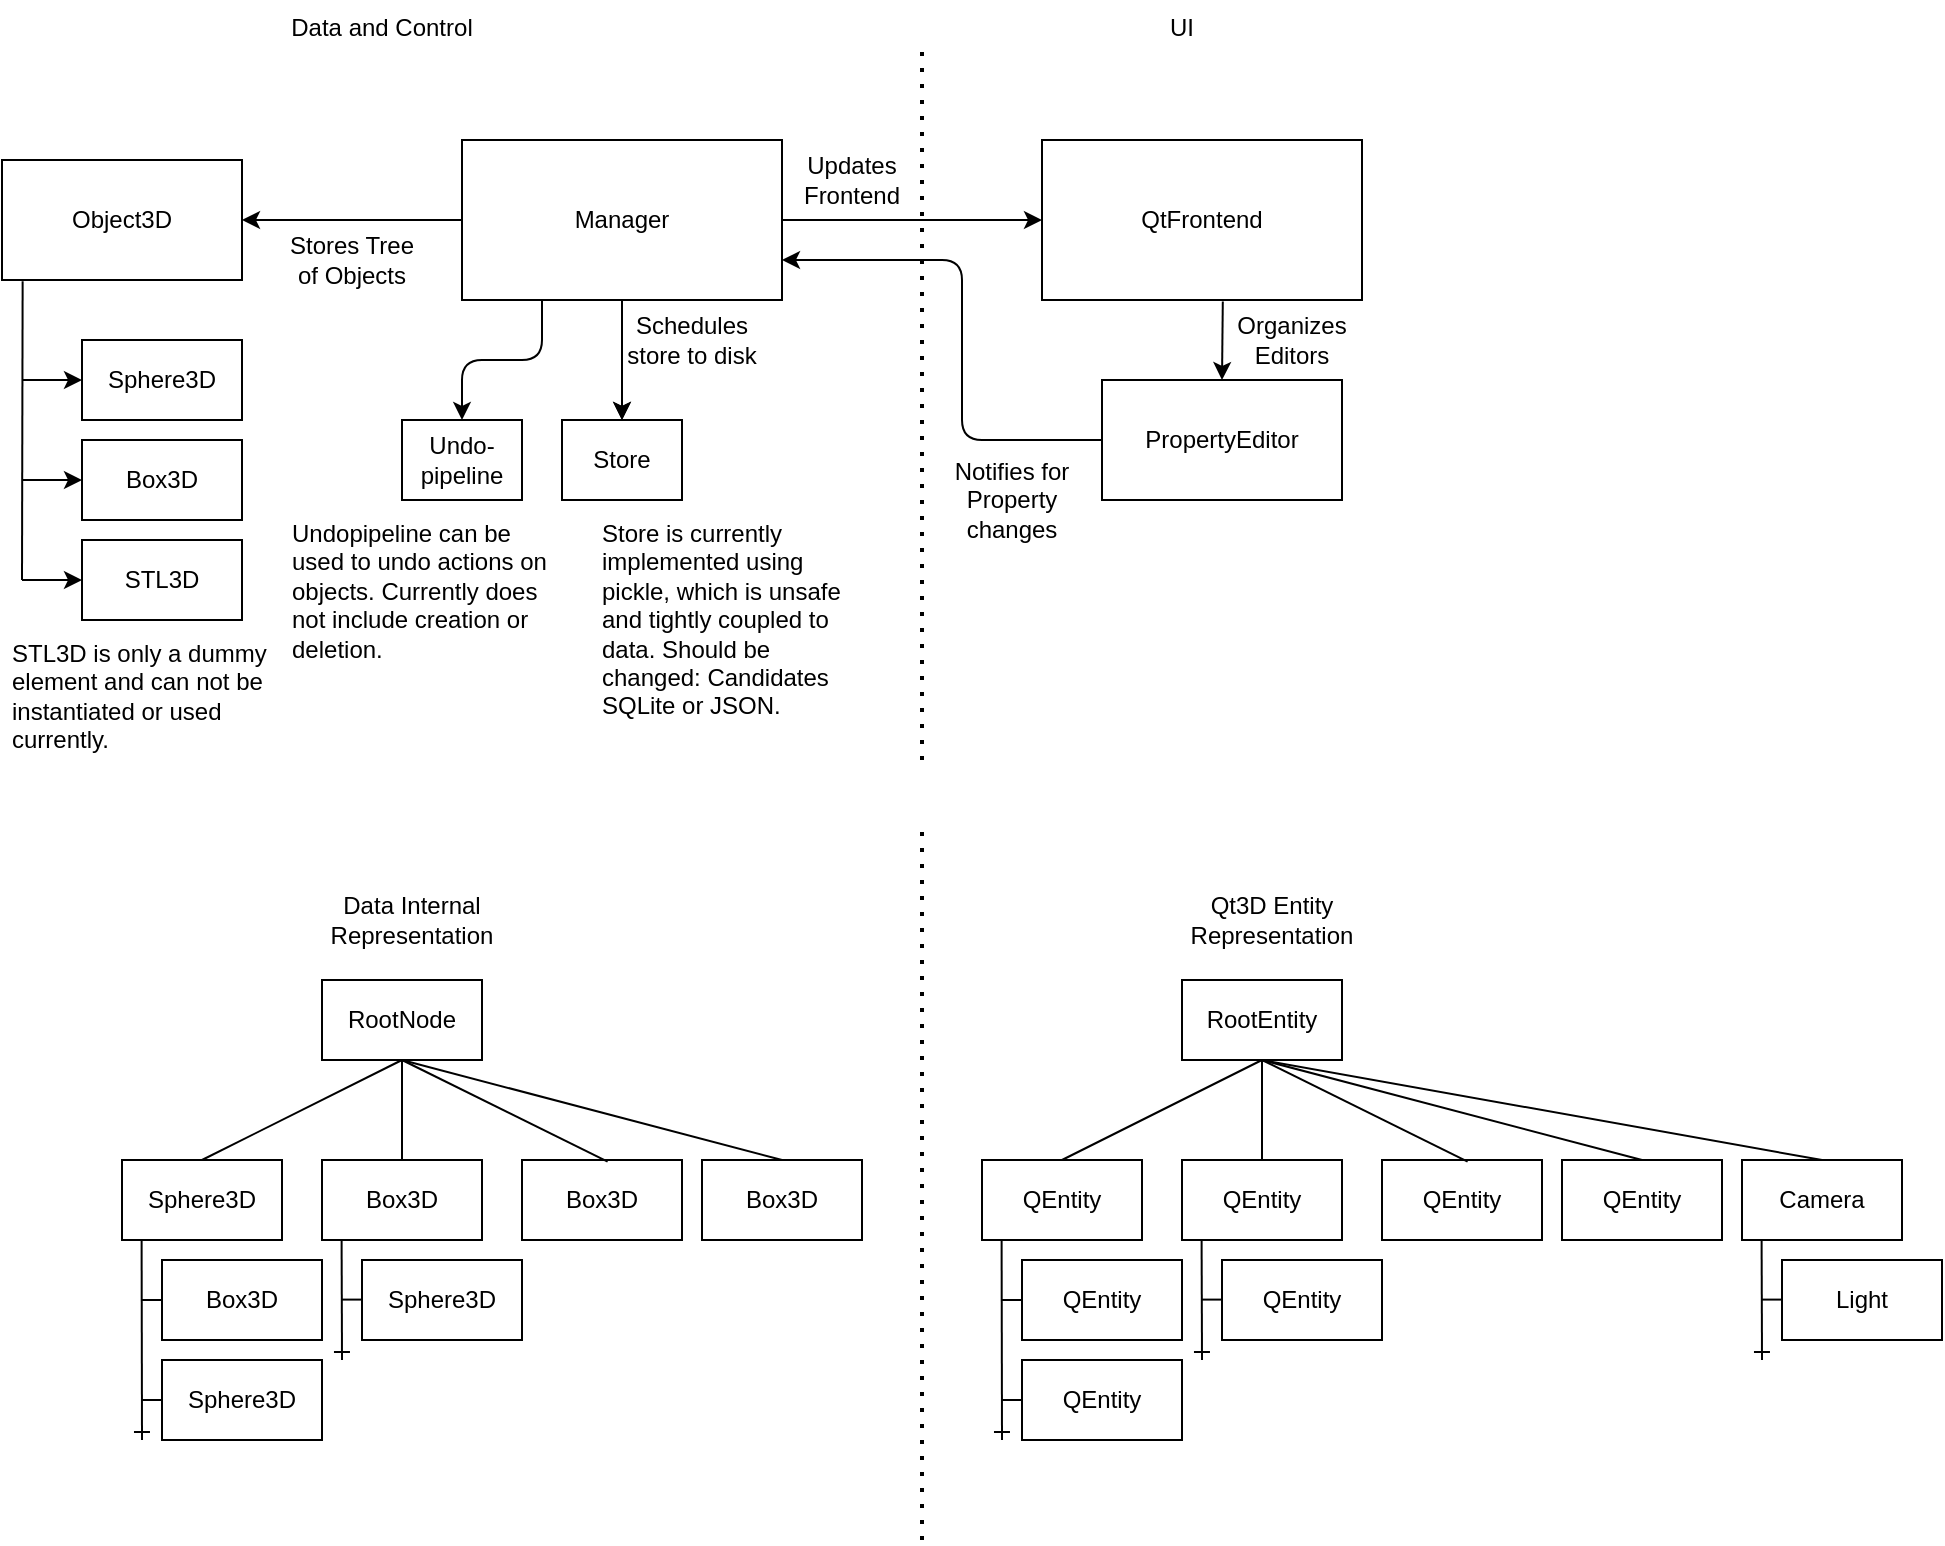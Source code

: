 <mxfile version="14.7.7" type="device"><diagram id="R2lEEEUBdFMjLlhIrx00" name="Page-1"><mxGraphModel dx="1220" dy="1111" grid="1" gridSize="10" guides="1" tooltips="1" connect="1" arrows="1" fold="1" page="1" pageScale="1" pageWidth="850" pageHeight="1100" math="0" shadow="0" extFonts="Permanent Marker^https://fonts.googleapis.com/css?family=Permanent+Marker"><root><mxCell id="0"/><mxCell id="1" parent="0"/><mxCell id="tym41S7zD6y52oOC0a4Q-1" value="Manager" style="rounded=0;whiteSpace=wrap;html=1;" vertex="1" parent="1"><mxGeometry x="290" y="90" width="160" height="80" as="geometry"/></mxCell><mxCell id="tym41S7zD6y52oOC0a4Q-3" value="UI" style="text;strokeColor=none;fillColor=none;align=center;verticalAlign=top;spacingLeft=4;spacingRight=4;overflow=hidden;rotatable=0;points=[[0,0.5],[1,0.5]];portConstraint=eastwest;" vertex="1" parent="1"><mxGeometry x="620" y="20" width="60" height="26" as="geometry"/></mxCell><mxCell id="tym41S7zD6y52oOC0a4Q-4" value="Data and Control" style="text;strokeColor=none;fillColor=none;align=center;verticalAlign=top;spacingLeft=4;spacingRight=4;overflow=hidden;rotatable=0;points=[[0,0.5],[1,0.5]];portConstraint=eastwest;" vertex="1" parent="1"><mxGeometry x="170" y="20" width="160" height="26" as="geometry"/></mxCell><mxCell id="tym41S7zD6y52oOC0a4Q-5" value="Object3D" style="rounded=0;whiteSpace=wrap;html=1;align=center;" vertex="1" parent="1"><mxGeometry x="60" y="100" width="120" height="60" as="geometry"/></mxCell><mxCell id="tym41S7zD6y52oOC0a4Q-6" value="Sphere3D" style="rounded=0;whiteSpace=wrap;html=1;align=center;" vertex="1" parent="1"><mxGeometry x="100" y="190" width="80" height="40" as="geometry"/></mxCell><mxCell id="tym41S7zD6y52oOC0a4Q-7" value="Box3D" style="rounded=0;whiteSpace=wrap;html=1;align=center;" vertex="1" parent="1"><mxGeometry x="100" y="240" width="80" height="40" as="geometry"/></mxCell><mxCell id="tym41S7zD6y52oOC0a4Q-8" value="STL3D" style="rounded=0;whiteSpace=wrap;html=1;align=center;" vertex="1" parent="1"><mxGeometry x="100" y="290" width="80" height="40" as="geometry"/></mxCell><mxCell id="tym41S7zD6y52oOC0a4Q-11" value="" style="endArrow=classic;html=1;" edge="1" parent="1"><mxGeometry width="50" height="50" relative="1" as="geometry"><mxPoint x="70" y="260" as="sourcePoint"/><mxPoint x="100" y="260" as="targetPoint"/></mxGeometry></mxCell><mxCell id="tym41S7zD6y52oOC0a4Q-12" value="" style="endArrow=none;html=1;entryX=0.086;entryY=1.011;entryDx=0;entryDy=0;entryPerimeter=0;" edge="1" parent="1" target="tym41S7zD6y52oOC0a4Q-5"><mxGeometry width="50" height="50" relative="1" as="geometry"><mxPoint x="70" y="310" as="sourcePoint"/><mxPoint x="250" y="250" as="targetPoint"/></mxGeometry></mxCell><mxCell id="tym41S7zD6y52oOC0a4Q-14" value="" style="endArrow=classic;html=1;" edge="1" parent="1"><mxGeometry width="50" height="50" relative="1" as="geometry"><mxPoint x="70" y="310" as="sourcePoint"/><mxPoint x="100" y="310" as="targetPoint"/></mxGeometry></mxCell><mxCell id="tym41S7zD6y52oOC0a4Q-15" value="" style="endArrow=classic;html=1;" edge="1" parent="1"><mxGeometry width="50" height="50" relative="1" as="geometry"><mxPoint x="70" y="210" as="sourcePoint"/><mxPoint x="100" y="210" as="targetPoint"/></mxGeometry></mxCell><mxCell id="tym41S7zD6y52oOC0a4Q-17" value="QtFrontend" style="rounded=0;whiteSpace=wrap;html=1;" vertex="1" parent="1"><mxGeometry x="580" y="90" width="160" height="80" as="geometry"/></mxCell><mxCell id="tym41S7zD6y52oOC0a4Q-18" value="PropertyEditor" style="rounded=0;whiteSpace=wrap;html=1;align=center;" vertex="1" parent="1"><mxGeometry x="610" y="210" width="120" height="60" as="geometry"/></mxCell><mxCell id="tym41S7zD6y52oOC0a4Q-20" value="" style="endArrow=classic;html=1;exitX=0;exitY=0.5;exitDx=0;exitDy=0;entryX=1;entryY=0.5;entryDx=0;entryDy=0;" edge="1" parent="1" source="tym41S7zD6y52oOC0a4Q-1" target="tym41S7zD6y52oOC0a4Q-5"><mxGeometry width="50" height="50" relative="1" as="geometry"><mxPoint x="230" y="230" as="sourcePoint"/><mxPoint x="280" y="180" as="targetPoint"/></mxGeometry></mxCell><mxCell id="tym41S7zD6y52oOC0a4Q-21" value="Stores Tree of Objects" style="text;html=1;strokeColor=none;fillColor=none;align=center;verticalAlign=middle;whiteSpace=wrap;rounded=0;" vertex="1" parent="1"><mxGeometry x="200" y="140" width="70" height="20" as="geometry"/></mxCell><mxCell id="tym41S7zD6y52oOC0a4Q-22" value="" style="endArrow=classic;html=1;exitX=0;exitY=0.5;exitDx=0;exitDy=0;entryX=1;entryY=0.75;entryDx=0;entryDy=0;" edge="1" parent="1" source="tym41S7zD6y52oOC0a4Q-18" target="tym41S7zD6y52oOC0a4Q-1"><mxGeometry width="50" height="50" relative="1" as="geometry"><mxPoint x="400" y="270" as="sourcePoint"/><mxPoint x="450" y="220" as="targetPoint"/><Array as="points"><mxPoint x="540" y="240"/><mxPoint x="540" y="150"/></Array></mxGeometry></mxCell><mxCell id="tym41S7zD6y52oOC0a4Q-23" value="Notifies for Property changes" style="text;html=1;strokeColor=none;fillColor=none;align=center;verticalAlign=middle;whiteSpace=wrap;rounded=0;" vertex="1" parent="1"><mxGeometry x="530" y="260" width="70" height="20" as="geometry"/></mxCell><mxCell id="tym41S7zD6y52oOC0a4Q-24" value="" style="endArrow=classic;html=1;entryX=0;entryY=0.5;entryDx=0;entryDy=0;exitX=1;exitY=0.5;exitDx=0;exitDy=0;" edge="1" parent="1" source="tym41S7zD6y52oOC0a4Q-1" target="tym41S7zD6y52oOC0a4Q-17"><mxGeometry width="50" height="50" relative="1" as="geometry"><mxPoint x="400" y="270" as="sourcePoint"/><mxPoint x="450" y="220" as="targetPoint"/></mxGeometry></mxCell><mxCell id="tym41S7zD6y52oOC0a4Q-25" value="Updates Frontend" style="text;html=1;strokeColor=none;fillColor=none;align=center;verticalAlign=middle;whiteSpace=wrap;rounded=0;" vertex="1" parent="1"><mxGeometry x="450" y="100" width="70" height="20" as="geometry"/></mxCell><mxCell id="tym41S7zD6y52oOC0a4Q-27" value="Store" style="rounded=0;whiteSpace=wrap;html=1;align=center;" vertex="1" parent="1"><mxGeometry x="340" y="230" width="60" height="40" as="geometry"/></mxCell><mxCell id="tym41S7zD6y52oOC0a4Q-28" value="" style="endArrow=classic;html=1;exitX=0.5;exitY=1;exitDx=0;exitDy=0;entryX=0.5;entryY=0;entryDx=0;entryDy=0;" edge="1" parent="1" source="tym41S7zD6y52oOC0a4Q-1" target="tym41S7zD6y52oOC0a4Q-27"><mxGeometry width="50" height="50" relative="1" as="geometry"><mxPoint x="400" y="270" as="sourcePoint"/><mxPoint x="450" y="220" as="targetPoint"/></mxGeometry></mxCell><mxCell id="tym41S7zD6y52oOC0a4Q-30" value="Schedules store to disk" style="text;html=1;strokeColor=none;fillColor=none;align=center;verticalAlign=middle;whiteSpace=wrap;rounded=0;" vertex="1" parent="1"><mxGeometry x="370" y="180" width="70" height="20" as="geometry"/></mxCell><mxCell id="tym41S7zD6y52oOC0a4Q-31" value="Store is currently implemented using pickle, which is unsafe and tightly coupled to data. Should be changed: Candidates SQLite or JSON." style="text;html=1;strokeColor=none;fillColor=none;spacing=5;spacingTop=-20;whiteSpace=wrap;overflow=hidden;rounded=0;align=left;" vertex="1" parent="1"><mxGeometry x="355" y="290" width="140" height="100" as="geometry"/></mxCell><mxCell id="tym41S7zD6y52oOC0a4Q-32" value="" style="endArrow=none;dashed=1;html=1;dashPattern=1 3;strokeWidth=2;" edge="1" parent="1"><mxGeometry width="50" height="50" relative="1" as="geometry"><mxPoint x="520" y="400" as="sourcePoint"/><mxPoint x="520" y="40" as="targetPoint"/></mxGeometry></mxCell><mxCell id="tym41S7zD6y52oOC0a4Q-33" value="" style="endArrow=classic;html=1;entryX=0.5;entryY=0;entryDx=0;entryDy=0;exitX=0.565;exitY=1.009;exitDx=0;exitDy=0;exitPerimeter=0;" edge="1" parent="1" source="tym41S7zD6y52oOC0a4Q-17" target="tym41S7zD6y52oOC0a4Q-18"><mxGeometry width="50" height="50" relative="1" as="geometry"><mxPoint x="470" y="160" as="sourcePoint"/><mxPoint x="520" y="110" as="targetPoint"/></mxGeometry></mxCell><mxCell id="tym41S7zD6y52oOC0a4Q-34" value="Organizes Editors" style="text;html=1;strokeColor=none;fillColor=none;align=center;verticalAlign=middle;whiteSpace=wrap;rounded=0;" vertex="1" parent="1"><mxGeometry x="670" y="180" width="70" height="20" as="geometry"/></mxCell><mxCell id="tym41S7zD6y52oOC0a4Q-35" value="&lt;font style=&quot;font-size: 12px&quot;&gt;Undo-pipeline&lt;/font&gt;" style="rounded=0;whiteSpace=wrap;html=1;align=center;" vertex="1" parent="1"><mxGeometry x="260" y="230" width="60" height="40" as="geometry"/></mxCell><mxCell id="tym41S7zD6y52oOC0a4Q-36" value="" style="endArrow=classic;html=1;exitX=0.5;exitY=1;exitDx=0;exitDy=0;entryX=0.5;entryY=0;entryDx=0;entryDy=0;" edge="1" parent="1" source="tym41S7zD6y52oOC0a4Q-1" target="tym41S7zD6y52oOC0a4Q-27"><mxGeometry width="50" height="50" relative="1" as="geometry"><mxPoint x="370" y="170" as="sourcePoint"/><mxPoint x="370" y="230" as="targetPoint"/><Array as="points"><mxPoint x="370" y="220"/></Array></mxGeometry></mxCell><mxCell id="tym41S7zD6y52oOC0a4Q-37" value="" style="endArrow=classic;html=1;exitX=0.25;exitY=1;exitDx=0;exitDy=0;entryX=0.5;entryY=0;entryDx=0;entryDy=0;startArrow=none;startFill=0;" edge="1" parent="1" source="tym41S7zD6y52oOC0a4Q-1" target="tym41S7zD6y52oOC0a4Q-35"><mxGeometry width="50" height="50" relative="1" as="geometry"><mxPoint x="380" y="180" as="sourcePoint"/><mxPoint x="380" y="240" as="targetPoint"/><Array as="points"><mxPoint x="330" y="200"/><mxPoint x="290" y="200"/></Array></mxGeometry></mxCell><mxCell id="tym41S7zD6y52oOC0a4Q-38" value="Undopipeline can be used to undo actions on objects. Currently does not include creation or deletion." style="text;html=1;strokeColor=none;fillColor=none;spacing=5;spacingTop=-20;whiteSpace=wrap;overflow=hidden;rounded=0;align=left;" vertex="1" parent="1"><mxGeometry x="200" y="290" width="140" height="100" as="geometry"/></mxCell><mxCell id="tym41S7zD6y52oOC0a4Q-39" value="STL3D is only a dummy element and can not be instantiated or used currently." style="text;html=1;strokeColor=none;fillColor=none;spacing=5;spacingTop=-20;whiteSpace=wrap;overflow=hidden;rounded=0;align=left;" vertex="1" parent="1"><mxGeometry x="60" y="350" width="140" height="100" as="geometry"/></mxCell><mxCell id="tym41S7zD6y52oOC0a4Q-40" value="Sphere3D" style="rounded=0;whiteSpace=wrap;html=1;align=center;" vertex="1" parent="1"><mxGeometry x="120" y="600" width="80" height="40" as="geometry"/></mxCell><mxCell id="tym41S7zD6y52oOC0a4Q-41" value="Box3D" style="rounded=0;whiteSpace=wrap;html=1;align=center;" vertex="1" parent="1"><mxGeometry x="220" y="600" width="80" height="40" as="geometry"/></mxCell><mxCell id="tym41S7zD6y52oOC0a4Q-43" value="RootNode" style="rounded=0;whiteSpace=wrap;html=1;align=center;" vertex="1" parent="1"><mxGeometry x="220" y="510" width="80" height="40" as="geometry"/></mxCell><mxCell id="tym41S7zD6y52oOC0a4Q-44" value="Box3D" style="rounded=0;whiteSpace=wrap;html=1;align=center;" vertex="1" parent="1"><mxGeometry x="320" y="600" width="80" height="40" as="geometry"/></mxCell><mxCell id="tym41S7zD6y52oOC0a4Q-45" value="Box3D" style="rounded=0;whiteSpace=wrap;html=1;align=center;" vertex="1" parent="1"><mxGeometry x="410" y="600" width="80" height="40" as="geometry"/></mxCell><mxCell id="tym41S7zD6y52oOC0a4Q-46" value="Box3D" style="rounded=0;whiteSpace=wrap;html=1;align=center;" vertex="1" parent="1"><mxGeometry x="140" y="650" width="80" height="40" as="geometry"/></mxCell><mxCell id="tym41S7zD6y52oOC0a4Q-47" value="Sphere3D" style="rounded=0;whiteSpace=wrap;html=1;align=center;" vertex="1" parent="1"><mxGeometry x="140" y="700" width="80" height="40" as="geometry"/></mxCell><mxCell id="tym41S7zD6y52oOC0a4Q-48" value="Sphere3D" style="rounded=0;whiteSpace=wrap;html=1;align=center;" vertex="1" parent="1"><mxGeometry x="240" y="650" width="80" height="40" as="geometry"/></mxCell><mxCell id="tym41S7zD6y52oOC0a4Q-49" value="" style="endArrow=none;html=1;entryX=0.5;entryY=1;entryDx=0;entryDy=0;exitX=0.5;exitY=0;exitDx=0;exitDy=0;" edge="1" parent="1" source="tym41S7zD6y52oOC0a4Q-40" target="tym41S7zD6y52oOC0a4Q-43"><mxGeometry width="50" height="50" relative="1" as="geometry"><mxPoint x="130" y="590" as="sourcePoint"/><mxPoint x="180" y="540" as="targetPoint"/></mxGeometry></mxCell><mxCell id="tym41S7zD6y52oOC0a4Q-50" value="" style="endArrow=none;html=1;entryX=0.5;entryY=1;entryDx=0;entryDy=0;exitX=0.5;exitY=0;exitDx=0;exitDy=0;" edge="1" parent="1" source="tym41S7zD6y52oOC0a4Q-41" target="tym41S7zD6y52oOC0a4Q-43"><mxGeometry width="50" height="50" relative="1" as="geometry"><mxPoint x="170" y="610" as="sourcePoint"/><mxPoint x="270" y="560" as="targetPoint"/></mxGeometry></mxCell><mxCell id="tym41S7zD6y52oOC0a4Q-51" value="" style="endArrow=none;html=1;entryX=0.5;entryY=1;entryDx=0;entryDy=0;exitX=0.535;exitY=0.02;exitDx=0;exitDy=0;exitPerimeter=0;" edge="1" parent="1" source="tym41S7zD6y52oOC0a4Q-44" target="tym41S7zD6y52oOC0a4Q-43"><mxGeometry width="50" height="50" relative="1" as="geometry"><mxPoint x="180" y="620" as="sourcePoint"/><mxPoint x="280" y="570" as="targetPoint"/></mxGeometry></mxCell><mxCell id="tym41S7zD6y52oOC0a4Q-52" value="" style="endArrow=none;html=1;entryX=0.5;entryY=1;entryDx=0;entryDy=0;exitX=0.5;exitY=0;exitDx=0;exitDy=0;" edge="1" parent="1" source="tym41S7zD6y52oOC0a4Q-45" target="tym41S7zD6y52oOC0a4Q-43"><mxGeometry width="50" height="50" relative="1" as="geometry"><mxPoint x="190" y="630" as="sourcePoint"/><mxPoint x="290" y="580" as="targetPoint"/></mxGeometry></mxCell><mxCell id="tym41S7zD6y52oOC0a4Q-53" value="" style="endArrow=none;html=1;entryX=0.135;entryY=0.98;entryDx=0;entryDy=0;entryPerimeter=0;sourcePerimeterSpacing=0;targetPerimeterSpacing=0;endSize=6;startSize=6;endFill=0;startArrow=ERone;startFill=0;" edge="1" parent="1"><mxGeometry width="50" height="50" relative="1" as="geometry"><mxPoint x="130" y="740" as="sourcePoint"/><mxPoint x="129.8" y="640.2" as="targetPoint"/></mxGeometry></mxCell><mxCell id="tym41S7zD6y52oOC0a4Q-54" value="" style="endArrow=none;html=1;exitX=0;exitY=0.5;exitDx=0;exitDy=0;" edge="1" parent="1" source="tym41S7zD6y52oOC0a4Q-46"><mxGeometry width="50" height="50" relative="1" as="geometry"><mxPoint x="141" y="740" as="sourcePoint"/><mxPoint x="130" y="670" as="targetPoint"/><Array as="points"><mxPoint x="140" y="670"/></Array></mxGeometry></mxCell><mxCell id="tym41S7zD6y52oOC0a4Q-55" value="" style="endArrow=none;html=1;entryX=0;entryY=0.5;entryDx=0;entryDy=0;" edge="1" parent="1" target="tym41S7zD6y52oOC0a4Q-47"><mxGeometry width="50" height="50" relative="1" as="geometry"><mxPoint x="130" y="720" as="sourcePoint"/><mxPoint x="150.8" y="659.2" as="targetPoint"/></mxGeometry></mxCell><mxCell id="tym41S7zD6y52oOC0a4Q-57" value="" style="endArrow=none;html=1;entryX=0.135;entryY=0.98;entryDx=0;entryDy=0;entryPerimeter=0;sourcePerimeterSpacing=0;targetPerimeterSpacing=0;endSize=6;startSize=6;endFill=0;startArrow=ERone;startFill=0;" edge="1" parent="1"><mxGeometry width="50" height="50" relative="1" as="geometry"><mxPoint x="230" y="700" as="sourcePoint"/><mxPoint x="229.8" y="640.0" as="targetPoint"/></mxGeometry></mxCell><mxCell id="tym41S7zD6y52oOC0a4Q-58" value="" style="endArrow=none;html=1;exitX=0;exitY=0.5;exitDx=0;exitDy=0;" edge="1" parent="1"><mxGeometry width="50" height="50" relative="1" as="geometry"><mxPoint x="240" y="669.8" as="sourcePoint"/><mxPoint x="230" y="669.8" as="targetPoint"/><Array as="points"><mxPoint x="240" y="669.8"/></Array></mxGeometry></mxCell><mxCell id="tym41S7zD6y52oOC0a4Q-59" value="QEntity" style="rounded=0;whiteSpace=wrap;html=1;align=center;" vertex="1" parent="1"><mxGeometry x="550" y="600" width="80" height="40" as="geometry"/></mxCell><mxCell id="tym41S7zD6y52oOC0a4Q-60" value="QEntity" style="rounded=0;whiteSpace=wrap;html=1;align=center;" vertex="1" parent="1"><mxGeometry x="650" y="600" width="80" height="40" as="geometry"/></mxCell><mxCell id="tym41S7zD6y52oOC0a4Q-61" value="RootEntity" style="rounded=0;whiteSpace=wrap;html=1;align=center;" vertex="1" parent="1"><mxGeometry x="650" y="510" width="80" height="40" as="geometry"/></mxCell><mxCell id="tym41S7zD6y52oOC0a4Q-62" value="QEntity" style="rounded=0;whiteSpace=wrap;html=1;align=center;" vertex="1" parent="1"><mxGeometry x="750" y="600" width="80" height="40" as="geometry"/></mxCell><mxCell id="tym41S7zD6y52oOC0a4Q-63" value="QEntity" style="rounded=0;whiteSpace=wrap;html=1;align=center;" vertex="1" parent="1"><mxGeometry x="840" y="600" width="80" height="40" as="geometry"/></mxCell><mxCell id="tym41S7zD6y52oOC0a4Q-64" value="QEntity" style="rounded=0;whiteSpace=wrap;html=1;align=center;" vertex="1" parent="1"><mxGeometry x="570" y="650" width="80" height="40" as="geometry"/></mxCell><mxCell id="tym41S7zD6y52oOC0a4Q-65" value="QEntity" style="rounded=0;whiteSpace=wrap;html=1;align=center;" vertex="1" parent="1"><mxGeometry x="570" y="700" width="80" height="40" as="geometry"/></mxCell><mxCell id="tym41S7zD6y52oOC0a4Q-66" value="QEntity" style="rounded=0;whiteSpace=wrap;html=1;align=center;" vertex="1" parent="1"><mxGeometry x="670" y="650" width="80" height="40" as="geometry"/></mxCell><mxCell id="tym41S7zD6y52oOC0a4Q-67" value="" style="endArrow=none;html=1;entryX=0.5;entryY=1;entryDx=0;entryDy=0;exitX=0.5;exitY=0;exitDx=0;exitDy=0;" edge="1" source="tym41S7zD6y52oOC0a4Q-59" target="tym41S7zD6y52oOC0a4Q-61" parent="1"><mxGeometry width="50" height="50" relative="1" as="geometry"><mxPoint x="560" y="590" as="sourcePoint"/><mxPoint x="610" y="540" as="targetPoint"/></mxGeometry></mxCell><mxCell id="tym41S7zD6y52oOC0a4Q-68" value="" style="endArrow=none;html=1;entryX=0.5;entryY=1;entryDx=0;entryDy=0;exitX=0.5;exitY=0;exitDx=0;exitDy=0;" edge="1" source="tym41S7zD6y52oOC0a4Q-60" target="tym41S7zD6y52oOC0a4Q-61" parent="1"><mxGeometry width="50" height="50" relative="1" as="geometry"><mxPoint x="600" y="610" as="sourcePoint"/><mxPoint x="700" y="560" as="targetPoint"/></mxGeometry></mxCell><mxCell id="tym41S7zD6y52oOC0a4Q-69" value="" style="endArrow=none;html=1;entryX=0.5;entryY=1;entryDx=0;entryDy=0;exitX=0.535;exitY=0.02;exitDx=0;exitDy=0;exitPerimeter=0;" edge="1" source="tym41S7zD6y52oOC0a4Q-62" target="tym41S7zD6y52oOC0a4Q-61" parent="1"><mxGeometry width="50" height="50" relative="1" as="geometry"><mxPoint x="610" y="620" as="sourcePoint"/><mxPoint x="710" y="570" as="targetPoint"/></mxGeometry></mxCell><mxCell id="tym41S7zD6y52oOC0a4Q-70" value="" style="endArrow=none;html=1;entryX=0.5;entryY=1;entryDx=0;entryDy=0;exitX=0.5;exitY=0;exitDx=0;exitDy=0;" edge="1" source="tym41S7zD6y52oOC0a4Q-63" target="tym41S7zD6y52oOC0a4Q-61" parent="1"><mxGeometry width="50" height="50" relative="1" as="geometry"><mxPoint x="620" y="630" as="sourcePoint"/><mxPoint x="720" y="580" as="targetPoint"/></mxGeometry></mxCell><mxCell id="tym41S7zD6y52oOC0a4Q-71" value="" style="endArrow=none;html=1;entryX=0.135;entryY=0.98;entryDx=0;entryDy=0;entryPerimeter=0;sourcePerimeterSpacing=0;targetPerimeterSpacing=0;endSize=6;startSize=6;endFill=0;startArrow=ERone;startFill=0;" edge="1" parent="1"><mxGeometry width="50" height="50" relative="1" as="geometry"><mxPoint x="560" y="740" as="sourcePoint"/><mxPoint x="559.8" y="640.2" as="targetPoint"/></mxGeometry></mxCell><mxCell id="tym41S7zD6y52oOC0a4Q-72" value="" style="endArrow=none;html=1;exitX=0;exitY=0.5;exitDx=0;exitDy=0;" edge="1" source="tym41S7zD6y52oOC0a4Q-64" parent="1"><mxGeometry width="50" height="50" relative="1" as="geometry"><mxPoint x="571" y="740" as="sourcePoint"/><mxPoint x="560" y="670" as="targetPoint"/><Array as="points"><mxPoint x="570" y="670"/></Array></mxGeometry></mxCell><mxCell id="tym41S7zD6y52oOC0a4Q-73" value="" style="endArrow=none;html=1;entryX=0;entryY=0.5;entryDx=0;entryDy=0;" edge="1" target="tym41S7zD6y52oOC0a4Q-65" parent="1"><mxGeometry width="50" height="50" relative="1" as="geometry"><mxPoint x="560" y="720" as="sourcePoint"/><mxPoint x="580.8" y="659.2" as="targetPoint"/></mxGeometry></mxCell><mxCell id="tym41S7zD6y52oOC0a4Q-74" value="" style="endArrow=none;html=1;entryX=0.135;entryY=0.98;entryDx=0;entryDy=0;entryPerimeter=0;sourcePerimeterSpacing=0;targetPerimeterSpacing=0;endSize=6;startSize=6;endFill=0;startArrow=ERone;startFill=0;" edge="1" parent="1"><mxGeometry width="50" height="50" relative="1" as="geometry"><mxPoint x="660" y="700" as="sourcePoint"/><mxPoint x="659.8" y="640" as="targetPoint"/></mxGeometry></mxCell><mxCell id="tym41S7zD6y52oOC0a4Q-75" value="" style="endArrow=none;html=1;exitX=0;exitY=0.5;exitDx=0;exitDy=0;" edge="1" parent="1"><mxGeometry width="50" height="50" relative="1" as="geometry"><mxPoint x="670" y="669.8" as="sourcePoint"/><mxPoint x="660" y="669.8" as="targetPoint"/><Array as="points"><mxPoint x="670" y="669.8"/></Array></mxGeometry></mxCell><mxCell id="tym41S7zD6y52oOC0a4Q-76" value="Camera" style="rounded=0;whiteSpace=wrap;html=1;align=center;" vertex="1" parent="1"><mxGeometry x="930" y="600" width="80" height="40" as="geometry"/></mxCell><mxCell id="tym41S7zD6y52oOC0a4Q-77" value="" style="endArrow=none;html=1;entryX=0.135;entryY=0.98;entryDx=0;entryDy=0;entryPerimeter=0;sourcePerimeterSpacing=0;targetPerimeterSpacing=0;endSize=6;startSize=6;endFill=0;startArrow=ERone;startFill=0;" edge="1" parent="1"><mxGeometry width="50" height="50" relative="1" as="geometry"><mxPoint x="940" y="700" as="sourcePoint"/><mxPoint x="939.8" y="640" as="targetPoint"/></mxGeometry></mxCell><mxCell id="tym41S7zD6y52oOC0a4Q-78" value="" style="endArrow=none;html=1;exitX=0;exitY=0.5;exitDx=0;exitDy=0;" edge="1" parent="1"><mxGeometry width="50" height="50" relative="1" as="geometry"><mxPoint x="950" y="669.8" as="sourcePoint"/><mxPoint x="940" y="669.8" as="targetPoint"/><Array as="points"><mxPoint x="950" y="669.8"/></Array></mxGeometry></mxCell><mxCell id="tym41S7zD6y52oOC0a4Q-79" value="" style="endArrow=none;html=1;exitX=0.5;exitY=0;exitDx=0;exitDy=0;" edge="1" source="tym41S7zD6y52oOC0a4Q-76" parent="1"><mxGeometry width="50" height="50" relative="1" as="geometry"><mxPoint x="880" y="610" as="sourcePoint"/><mxPoint x="690" y="550" as="targetPoint"/></mxGeometry></mxCell><mxCell id="tym41S7zD6y52oOC0a4Q-80" value="Light" style="rounded=0;whiteSpace=wrap;html=1;align=center;" vertex="1" parent="1"><mxGeometry x="950" y="650" width="80" height="40" as="geometry"/></mxCell><mxCell id="tym41S7zD6y52oOC0a4Q-81" value="Qt3D Entity Representation" style="text;html=1;strokeColor=none;fillColor=none;align=center;verticalAlign=middle;whiteSpace=wrap;rounded=0;" vertex="1" parent="1"><mxGeometry x="630" y="470" width="130" height="20" as="geometry"/></mxCell><mxCell id="tym41S7zD6y52oOC0a4Q-82" value="" style="endArrow=none;dashed=1;html=1;dashPattern=1 3;strokeWidth=2;" edge="1" parent="1"><mxGeometry width="50" height="50" relative="1" as="geometry"><mxPoint x="520" y="790" as="sourcePoint"/><mxPoint x="520" y="430" as="targetPoint"/></mxGeometry></mxCell><mxCell id="tym41S7zD6y52oOC0a4Q-83" value="Data Internal Representation" style="text;html=1;strokeColor=none;fillColor=none;align=center;verticalAlign=middle;whiteSpace=wrap;rounded=0;" vertex="1" parent="1"><mxGeometry x="200" y="470" width="130" height="20" as="geometry"/></mxCell></root></mxGraphModel></diagram></mxfile>